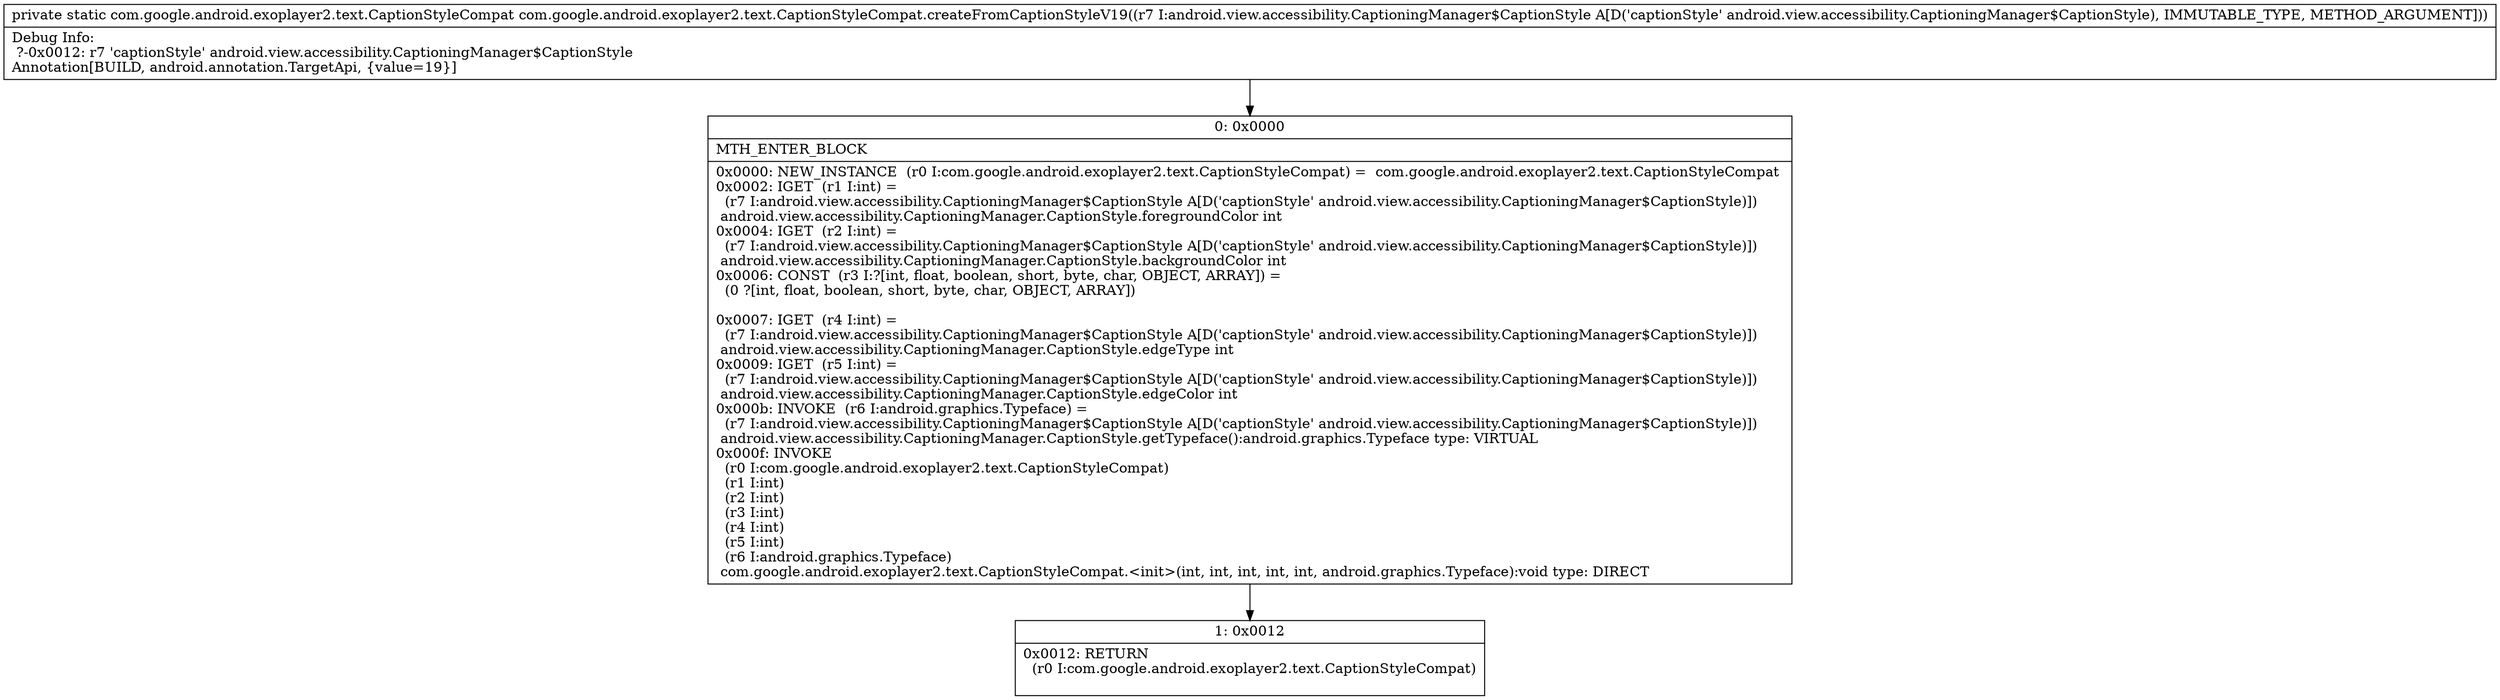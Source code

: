 digraph "CFG forcom.google.android.exoplayer2.text.CaptionStyleCompat.createFromCaptionStyleV19(Landroid\/view\/accessibility\/CaptioningManager$CaptionStyle;)Lcom\/google\/android\/exoplayer2\/text\/CaptionStyleCompat;" {
Node_0 [shape=record,label="{0\:\ 0x0000|MTH_ENTER_BLOCK\l|0x0000: NEW_INSTANCE  (r0 I:com.google.android.exoplayer2.text.CaptionStyleCompat) =  com.google.android.exoplayer2.text.CaptionStyleCompat \l0x0002: IGET  (r1 I:int) = \l  (r7 I:android.view.accessibility.CaptioningManager$CaptionStyle A[D('captionStyle' android.view.accessibility.CaptioningManager$CaptionStyle)])\l android.view.accessibility.CaptioningManager.CaptionStyle.foregroundColor int \l0x0004: IGET  (r2 I:int) = \l  (r7 I:android.view.accessibility.CaptioningManager$CaptionStyle A[D('captionStyle' android.view.accessibility.CaptioningManager$CaptionStyle)])\l android.view.accessibility.CaptioningManager.CaptionStyle.backgroundColor int \l0x0006: CONST  (r3 I:?[int, float, boolean, short, byte, char, OBJECT, ARRAY]) = \l  (0 ?[int, float, boolean, short, byte, char, OBJECT, ARRAY])\l \l0x0007: IGET  (r4 I:int) = \l  (r7 I:android.view.accessibility.CaptioningManager$CaptionStyle A[D('captionStyle' android.view.accessibility.CaptioningManager$CaptionStyle)])\l android.view.accessibility.CaptioningManager.CaptionStyle.edgeType int \l0x0009: IGET  (r5 I:int) = \l  (r7 I:android.view.accessibility.CaptioningManager$CaptionStyle A[D('captionStyle' android.view.accessibility.CaptioningManager$CaptionStyle)])\l android.view.accessibility.CaptioningManager.CaptionStyle.edgeColor int \l0x000b: INVOKE  (r6 I:android.graphics.Typeface) = \l  (r7 I:android.view.accessibility.CaptioningManager$CaptionStyle A[D('captionStyle' android.view.accessibility.CaptioningManager$CaptionStyle)])\l android.view.accessibility.CaptioningManager.CaptionStyle.getTypeface():android.graphics.Typeface type: VIRTUAL \l0x000f: INVOKE  \l  (r0 I:com.google.android.exoplayer2.text.CaptionStyleCompat)\l  (r1 I:int)\l  (r2 I:int)\l  (r3 I:int)\l  (r4 I:int)\l  (r5 I:int)\l  (r6 I:android.graphics.Typeface)\l com.google.android.exoplayer2.text.CaptionStyleCompat.\<init\>(int, int, int, int, int, android.graphics.Typeface):void type: DIRECT \l}"];
Node_1 [shape=record,label="{1\:\ 0x0012|0x0012: RETURN  \l  (r0 I:com.google.android.exoplayer2.text.CaptionStyleCompat)\l \l}"];
MethodNode[shape=record,label="{private static com.google.android.exoplayer2.text.CaptionStyleCompat com.google.android.exoplayer2.text.CaptionStyleCompat.createFromCaptionStyleV19((r7 I:android.view.accessibility.CaptioningManager$CaptionStyle A[D('captionStyle' android.view.accessibility.CaptioningManager$CaptionStyle), IMMUTABLE_TYPE, METHOD_ARGUMENT]))  | Debug Info:\l  ?\-0x0012: r7 'captionStyle' android.view.accessibility.CaptioningManager$CaptionStyle\lAnnotation[BUILD, android.annotation.TargetApi, \{value=19\}]\l}"];
MethodNode -> Node_0;
Node_0 -> Node_1;
}


